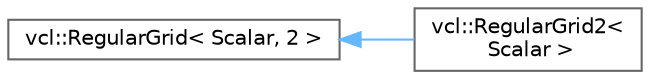 digraph "Graphical Class Hierarchy"
{
 // LATEX_PDF_SIZE
  bgcolor="transparent";
  edge [fontname=Helvetica,fontsize=10,labelfontname=Helvetica,labelfontsize=10];
  node [fontname=Helvetica,fontsize=10,shape=box,height=0.2,width=0.4];
  rankdir="LR";
  Node0 [label="vcl::RegularGrid\< Scalar, 2 \>",height=0.2,width=0.4,color="grey40", fillcolor="white", style="filled",URL="$classvcl_1_1RegularGrid.html",tooltip=" "];
  Node0 -> Node1 [dir="back",color="steelblue1",style="solid"];
  Node1 [label="vcl::RegularGrid2\<\l Scalar \>",height=0.2,width=0.4,color="grey40", fillcolor="white", style="filled",URL="$classvcl_1_1RegularGrid2.html",tooltip=" "];
}
